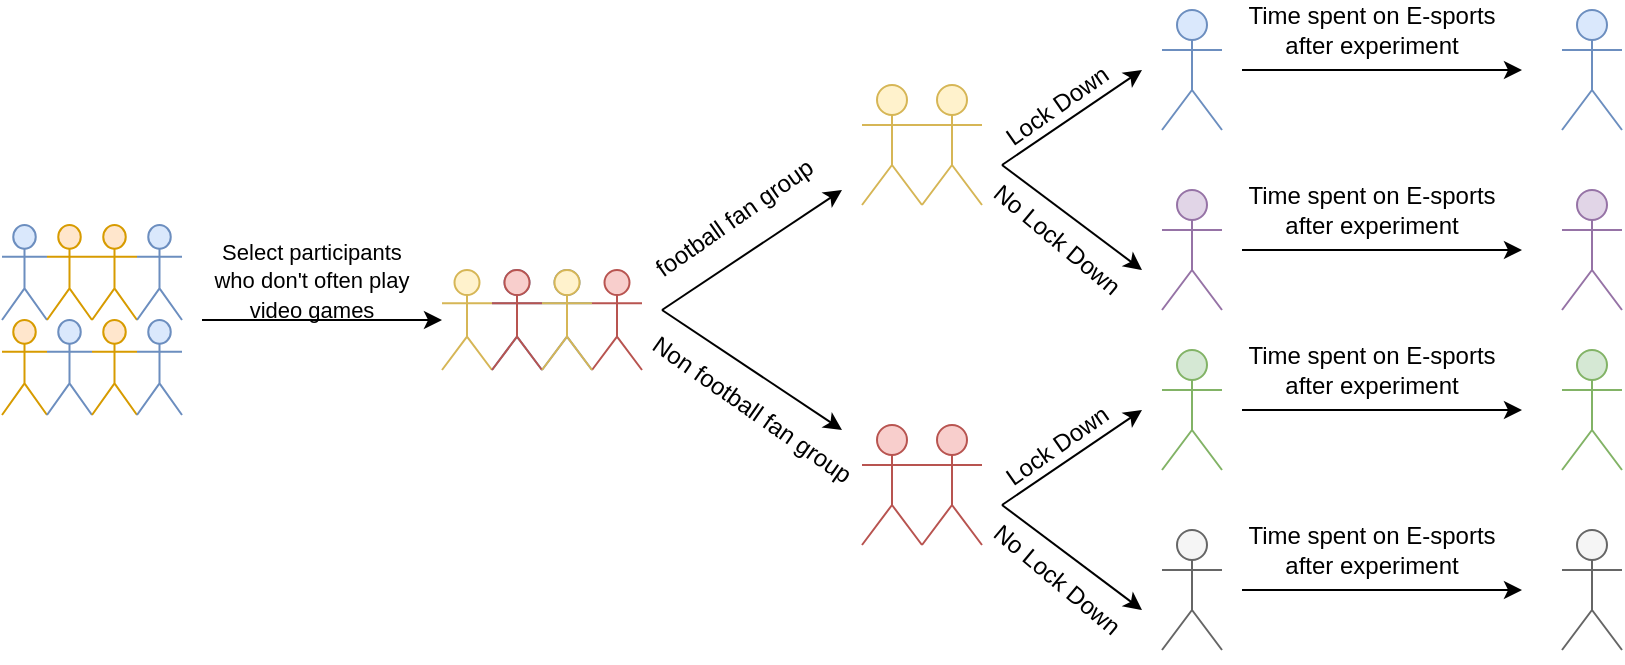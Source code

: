 <mxfile version="14.9.2" type="github">
  <diagram id="4t721WOiBh2txqYH8A7h" name="Page-1">
    <mxGraphModel dx="1564" dy="872" grid="1" gridSize="10" guides="1" tooltips="1" connect="1" arrows="1" fold="1" page="1" pageScale="1" pageWidth="850" pageHeight="1100" math="0" shadow="0">
      <root>
        <mxCell id="0" />
        <mxCell id="1" parent="0" />
        <mxCell id="pKxNtTWIirbUipDDc8tY-18" value="" style="shape=umlActor;verticalLabelPosition=bottom;verticalAlign=top;html=1;outlineConnect=0;fillColor=#fff2cc;strokeColor=#d6b656;" vertex="1" parent="1">
          <mxGeometry x="440" y="127.5" width="30" height="60" as="geometry" />
        </mxCell>
        <mxCell id="pKxNtTWIirbUipDDc8tY-19" value="" style="shape=umlActor;verticalLabelPosition=bottom;verticalAlign=top;html=1;outlineConnect=0;fillColor=#fff2cc;strokeColor=#d6b656;" vertex="1" parent="1">
          <mxGeometry x="470" y="127.5" width="30" height="60" as="geometry" />
        </mxCell>
        <mxCell id="pKxNtTWIirbUipDDc8tY-22" value="" style="shape=umlActor;verticalLabelPosition=bottom;verticalAlign=top;html=1;outlineConnect=0;fillColor=#dae8fc;strokeColor=#6c8ebf;" vertex="1" parent="1">
          <mxGeometry x="590" y="90" width="30" height="60" as="geometry" />
        </mxCell>
        <mxCell id="pKxNtTWIirbUipDDc8tY-23" value="" style="shape=umlActor;verticalLabelPosition=bottom;verticalAlign=top;html=1;outlineConnect=0;fillColor=#e1d5e7;strokeColor=#9673a6;" vertex="1" parent="1">
          <mxGeometry x="590" y="180" width="30" height="60" as="geometry" />
        </mxCell>
        <mxCell id="pKxNtTWIirbUipDDc8tY-30" value="" style="endArrow=classic;html=1;" edge="1" parent="1">
          <mxGeometry width="50" height="50" relative="1" as="geometry">
            <mxPoint x="510" y="167.5" as="sourcePoint" />
            <mxPoint x="580" y="120" as="targetPoint" />
          </mxGeometry>
        </mxCell>
        <mxCell id="pKxNtTWIirbUipDDc8tY-31" value="" style="endArrow=classic;html=1;" edge="1" parent="1">
          <mxGeometry width="50" height="50" relative="1" as="geometry">
            <mxPoint x="510" y="167.5" as="sourcePoint" />
            <mxPoint x="580" y="220" as="targetPoint" />
          </mxGeometry>
        </mxCell>
        <mxCell id="pKxNtTWIirbUipDDc8tY-42" value="" style="endArrow=classic;html=1;" edge="1" parent="1">
          <mxGeometry width="50" height="50" relative="1" as="geometry">
            <mxPoint x="110" y="245" as="sourcePoint" />
            <mxPoint x="230" y="245" as="targetPoint" />
          </mxGeometry>
        </mxCell>
        <mxCell id="pKxNtTWIirbUipDDc8tY-43" value="&lt;font style=&quot;font-size: 11px&quot;&gt;Select participants who don&#39;t often play video games&lt;/font&gt;" style="text;html=1;strokeColor=none;fillColor=none;align=center;verticalAlign=middle;whiteSpace=wrap;rounded=0;" vertex="1" parent="1">
          <mxGeometry x="110" y="215" width="110" height="20" as="geometry" />
        </mxCell>
        <mxCell id="pKxNtTWIirbUipDDc8tY-44" value="" style="group" vertex="1" connectable="0" parent="1">
          <mxGeometry x="10" y="197.5" width="90" height="95" as="geometry" />
        </mxCell>
        <mxCell id="pKxNtTWIirbUipDDc8tY-1" value="" style="shape=umlActor;verticalLabelPosition=bottom;verticalAlign=top;html=1;outlineConnect=0;fillColor=#dae8fc;strokeColor=#6c8ebf;" vertex="1" parent="pKxNtTWIirbUipDDc8tY-44">
          <mxGeometry width="22.5" height="47.5" as="geometry" />
        </mxCell>
        <mxCell id="pKxNtTWIirbUipDDc8tY-3" value="" style="shape=umlActor;verticalLabelPosition=bottom;verticalAlign=top;html=1;outlineConnect=0;fillColor=#ffe6cc;strokeColor=#d79b00;" vertex="1" parent="pKxNtTWIirbUipDDc8tY-44">
          <mxGeometry x="22.5" width="22.5" height="47.5" as="geometry" />
        </mxCell>
        <mxCell id="pKxNtTWIirbUipDDc8tY-4" value="" style="shape=umlActor;verticalLabelPosition=bottom;verticalAlign=top;html=1;outlineConnect=0;fillColor=#ffe6cc;strokeColor=#d79b00;" vertex="1" parent="pKxNtTWIirbUipDDc8tY-44">
          <mxGeometry x="45" width="22.5" height="47.5" as="geometry" />
        </mxCell>
        <mxCell id="pKxNtTWIirbUipDDc8tY-7" value="" style="shape=umlActor;verticalLabelPosition=bottom;verticalAlign=top;html=1;outlineConnect=0;fillColor=#ffe6cc;strokeColor=#d79b00;" vertex="1" parent="pKxNtTWIirbUipDDc8tY-44">
          <mxGeometry y="47.5" width="22.5" height="47.5" as="geometry" />
        </mxCell>
        <mxCell id="pKxNtTWIirbUipDDc8tY-8" value="" style="shape=umlActor;verticalLabelPosition=bottom;verticalAlign=top;html=1;outlineConnect=0;fillColor=#dae8fc;strokeColor=#6c8ebf;" vertex="1" parent="pKxNtTWIirbUipDDc8tY-44">
          <mxGeometry x="22.5" y="47.5" width="22.5" height="47.5" as="geometry" />
        </mxCell>
        <mxCell id="pKxNtTWIirbUipDDc8tY-9" value="" style="shape=umlActor;verticalLabelPosition=bottom;verticalAlign=top;html=1;outlineConnect=0;fillColor=#ffe6cc;strokeColor=#d79b00;" vertex="1" parent="pKxNtTWIirbUipDDc8tY-44">
          <mxGeometry x="45" y="47.5" width="22.5" height="47.5" as="geometry" />
        </mxCell>
        <mxCell id="pKxNtTWIirbUipDDc8tY-16" value="" style="shape=umlActor;verticalLabelPosition=bottom;verticalAlign=top;html=1;outlineConnect=0;fillColor=#dae8fc;strokeColor=#6c8ebf;" vertex="1" parent="pKxNtTWIirbUipDDc8tY-44">
          <mxGeometry x="67.5" width="22.5" height="47.5" as="geometry" />
        </mxCell>
        <mxCell id="pKxNtTWIirbUipDDc8tY-17" value="" style="shape=umlActor;verticalLabelPosition=bottom;verticalAlign=top;html=1;outlineConnect=0;fillColor=#dae8fc;strokeColor=#6c8ebf;" vertex="1" parent="pKxNtTWIirbUipDDc8tY-44">
          <mxGeometry x="67.5" y="47.5" width="22.5" height="47.5" as="geometry" />
        </mxCell>
        <mxCell id="pKxNtTWIirbUipDDc8tY-46" value="" style="group" vertex="1" connectable="0" parent="1">
          <mxGeometry x="230" y="220" width="100" height="50" as="geometry" />
        </mxCell>
        <mxCell id="pKxNtTWIirbUipDDc8tY-10" value="" style="shape=umlActor;verticalLabelPosition=bottom;verticalAlign=top;html=1;outlineConnect=0;fillColor=#fff2cc;strokeColor=#d6b656;" vertex="1" parent="pKxNtTWIirbUipDDc8tY-46">
          <mxGeometry width="25" height="50" as="geometry" />
        </mxCell>
        <mxCell id="pKxNtTWIirbUipDDc8tY-11" value="" style="shape=umlActor;verticalLabelPosition=bottom;verticalAlign=top;html=1;outlineConnect=0;fillColor=#dae8fc;strokeColor=#6c8ebf;" vertex="1" parent="pKxNtTWIirbUipDDc8tY-46">
          <mxGeometry x="25" width="25" height="50" as="geometry" />
        </mxCell>
        <mxCell id="pKxNtTWIirbUipDDc8tY-12" value="" style="shape=umlActor;verticalLabelPosition=bottom;verticalAlign=top;html=1;outlineConnect=0;fillColor=#dae8fc;strokeColor=#6c8ebf;" vertex="1" parent="pKxNtTWIirbUipDDc8tY-46">
          <mxGeometry x="50" width="25" height="50" as="geometry" />
        </mxCell>
        <mxCell id="pKxNtTWIirbUipDDc8tY-13" value="" style="shape=umlActor;verticalLabelPosition=bottom;verticalAlign=top;html=1;outlineConnect=0;fillColor=#f8cecc;strokeColor=#b85450;" vertex="1" parent="pKxNtTWIirbUipDDc8tY-46">
          <mxGeometry x="75" width="25" height="50" as="geometry" />
        </mxCell>
        <mxCell id="pKxNtTWIirbUipDDc8tY-94" value="" style="shape=umlActor;verticalLabelPosition=bottom;verticalAlign=top;html=1;outlineConnect=0;fillColor=#f8cecc;strokeColor=#b85450;" vertex="1" parent="pKxNtTWIirbUipDDc8tY-46">
          <mxGeometry x="25" width="25" height="50" as="geometry" />
        </mxCell>
        <mxCell id="pKxNtTWIirbUipDDc8tY-95" value="" style="shape=umlActor;verticalLabelPosition=bottom;verticalAlign=top;html=1;outlineConnect=0;fillColor=#fff2cc;strokeColor=#d6b656;" vertex="1" parent="pKxNtTWIirbUipDDc8tY-46">
          <mxGeometry x="50" width="25" height="50" as="geometry" />
        </mxCell>
        <mxCell id="pKxNtTWIirbUipDDc8tY-48" value="&amp;nbsp;football fan group" style="text;html=1;strokeColor=none;fillColor=none;align=center;verticalAlign=middle;whiteSpace=wrap;rounded=0;rotation=-35;" vertex="1" parent="1">
          <mxGeometry x="325" y="180" width="100" height="30" as="geometry" />
        </mxCell>
        <mxCell id="pKxNtTWIirbUipDDc8tY-47" value="" style="endArrow=classic;html=1;" edge="1" parent="1">
          <mxGeometry width="50" height="50" relative="1" as="geometry">
            <mxPoint x="340" y="240" as="sourcePoint" />
            <mxPoint x="430" y="180" as="targetPoint" />
          </mxGeometry>
        </mxCell>
        <mxCell id="pKxNtTWIirbUipDDc8tY-49" value="" style="endArrow=classic;html=1;" edge="1" parent="1">
          <mxGeometry width="50" height="50" relative="1" as="geometry">
            <mxPoint x="340" y="240" as="sourcePoint" />
            <mxPoint x="430" y="300" as="targetPoint" />
          </mxGeometry>
        </mxCell>
        <mxCell id="pKxNtTWIirbUipDDc8tY-50" value="Non football fan group" style="text;html=1;strokeColor=none;fillColor=none;align=center;verticalAlign=middle;whiteSpace=wrap;rounded=0;rotation=35;" vertex="1" parent="1">
          <mxGeometry x="320" y="275" width="130" height="30" as="geometry" />
        </mxCell>
        <mxCell id="pKxNtTWIirbUipDDc8tY-58" value="Lock Down" style="text;html=1;strokeColor=none;fillColor=none;align=center;verticalAlign=middle;whiteSpace=wrap;rounded=0;rotation=-35;" vertex="1" parent="1">
          <mxGeometry x="485" y="127.5" width="105" height="20" as="geometry" />
        </mxCell>
        <mxCell id="pKxNtTWIirbUipDDc8tY-59" value="No Lock Down" style="text;html=1;strokeColor=none;fillColor=none;align=center;verticalAlign=middle;whiteSpace=wrap;rounded=0;rotation=40;" vertex="1" parent="1">
          <mxGeometry x="485" y="195" width="105" height="20" as="geometry" />
        </mxCell>
        <mxCell id="pKxNtTWIirbUipDDc8tY-60" value="" style="shape=umlActor;verticalLabelPosition=bottom;verticalAlign=top;html=1;outlineConnect=0;fillColor=#f8cecc;strokeColor=#b85450;" vertex="1" parent="1">
          <mxGeometry x="440" y="297.5" width="30" height="60" as="geometry" />
        </mxCell>
        <mxCell id="pKxNtTWIirbUipDDc8tY-61" value="" style="shape=umlActor;verticalLabelPosition=bottom;verticalAlign=top;html=1;outlineConnect=0;fillColor=#f8cecc;strokeColor=#b85450;" vertex="1" parent="1">
          <mxGeometry x="470" y="297.5" width="30" height="60" as="geometry" />
        </mxCell>
        <mxCell id="pKxNtTWIirbUipDDc8tY-62" value="" style="shape=umlActor;verticalLabelPosition=bottom;verticalAlign=top;html=1;outlineConnect=0;fillColor=#d5e8d4;strokeColor=#82b366;" vertex="1" parent="1">
          <mxGeometry x="590" y="260" width="30" height="60" as="geometry" />
        </mxCell>
        <mxCell id="pKxNtTWIirbUipDDc8tY-63" value="" style="shape=umlActor;verticalLabelPosition=bottom;verticalAlign=top;html=1;outlineConnect=0;fillColor=#f5f5f5;strokeColor=#666666;fontColor=#333333;" vertex="1" parent="1">
          <mxGeometry x="590" y="350" width="30" height="60" as="geometry" />
        </mxCell>
        <mxCell id="pKxNtTWIirbUipDDc8tY-64" value="" style="endArrow=classic;html=1;" edge="1" parent="1">
          <mxGeometry width="50" height="50" relative="1" as="geometry">
            <mxPoint x="510" y="337.5" as="sourcePoint" />
            <mxPoint x="580" y="290.0" as="targetPoint" />
          </mxGeometry>
        </mxCell>
        <mxCell id="pKxNtTWIirbUipDDc8tY-65" value="" style="endArrow=classic;html=1;" edge="1" parent="1">
          <mxGeometry width="50" height="50" relative="1" as="geometry">
            <mxPoint x="510" y="337.5" as="sourcePoint" />
            <mxPoint x="580" y="390" as="targetPoint" />
          </mxGeometry>
        </mxCell>
        <mxCell id="pKxNtTWIirbUipDDc8tY-66" value="Lock Down" style="text;html=1;strokeColor=none;fillColor=none;align=center;verticalAlign=middle;whiteSpace=wrap;rounded=0;rotation=-35;" vertex="1" parent="1">
          <mxGeometry x="485" y="297.5" width="105" height="20" as="geometry" />
        </mxCell>
        <mxCell id="pKxNtTWIirbUipDDc8tY-67" value="No Lock Down" style="text;html=1;strokeColor=none;fillColor=none;align=center;verticalAlign=middle;whiteSpace=wrap;rounded=0;rotation=40;" vertex="1" parent="1">
          <mxGeometry x="485" y="365" width="105" height="20" as="geometry" />
        </mxCell>
        <mxCell id="pKxNtTWIirbUipDDc8tY-68" value="" style="endArrow=classic;html=1;" edge="1" parent="1">
          <mxGeometry width="50" height="50" relative="1" as="geometry">
            <mxPoint x="630" y="120" as="sourcePoint" />
            <mxPoint x="770" y="120" as="targetPoint" />
          </mxGeometry>
        </mxCell>
        <mxCell id="pKxNtTWIirbUipDDc8tY-73" value="" style="shape=umlActor;verticalLabelPosition=bottom;verticalAlign=top;html=1;outlineConnect=0;fillColor=#dae8fc;strokeColor=#6c8ebf;" vertex="1" parent="1">
          <mxGeometry x="790" y="90" width="30" height="60" as="geometry" />
        </mxCell>
        <mxCell id="pKxNtTWIirbUipDDc8tY-74" value="&lt;span style=&quot;text-align: left&quot;&gt;Time spent on E-sports after experiment&lt;/span&gt;" style="text;html=1;strokeColor=none;fillColor=none;align=center;verticalAlign=middle;whiteSpace=wrap;rounded=0;" vertex="1" parent="1">
          <mxGeometry x="630" y="90" width="130" height="20" as="geometry" />
        </mxCell>
        <mxCell id="pKxNtTWIirbUipDDc8tY-85" value="" style="endArrow=classic;html=1;" edge="1" parent="1">
          <mxGeometry width="50" height="50" relative="1" as="geometry">
            <mxPoint x="630" y="210.0" as="sourcePoint" />
            <mxPoint x="770" y="210.0" as="targetPoint" />
          </mxGeometry>
        </mxCell>
        <mxCell id="pKxNtTWIirbUipDDc8tY-86" value="" style="shape=umlActor;verticalLabelPosition=bottom;verticalAlign=top;html=1;outlineConnect=0;fillColor=#e1d5e7;strokeColor=#9673a6;" vertex="1" parent="1">
          <mxGeometry x="790" y="180" width="30" height="60" as="geometry" />
        </mxCell>
        <mxCell id="pKxNtTWIirbUipDDc8tY-87" value="&lt;span style=&quot;text-align: left&quot;&gt;Time spent on E-sports after experiment&lt;/span&gt;" style="text;html=1;strokeColor=none;fillColor=none;align=center;verticalAlign=middle;whiteSpace=wrap;rounded=0;" vertex="1" parent="1">
          <mxGeometry x="630" y="180" width="130" height="20" as="geometry" />
        </mxCell>
        <mxCell id="pKxNtTWIirbUipDDc8tY-88" value="" style="endArrow=classic;html=1;" edge="1" parent="1">
          <mxGeometry width="50" height="50" relative="1" as="geometry">
            <mxPoint x="630" y="290.0" as="sourcePoint" />
            <mxPoint x="770" y="290.0" as="targetPoint" />
          </mxGeometry>
        </mxCell>
        <mxCell id="pKxNtTWIirbUipDDc8tY-89" value="" style="shape=umlActor;verticalLabelPosition=bottom;verticalAlign=top;html=1;outlineConnect=0;fillColor=#d5e8d4;strokeColor=#82b366;" vertex="1" parent="1">
          <mxGeometry x="790" y="260" width="30" height="60" as="geometry" />
        </mxCell>
        <mxCell id="pKxNtTWIirbUipDDc8tY-90" value="&lt;span style=&quot;text-align: left&quot;&gt;Time spent on E-sports after experiment&lt;/span&gt;" style="text;html=1;strokeColor=none;fillColor=none;align=center;verticalAlign=middle;whiteSpace=wrap;rounded=0;" vertex="1" parent="1">
          <mxGeometry x="630" y="260" width="130" height="20" as="geometry" />
        </mxCell>
        <mxCell id="pKxNtTWIirbUipDDc8tY-91" value="" style="endArrow=classic;html=1;" edge="1" parent="1">
          <mxGeometry width="50" height="50" relative="1" as="geometry">
            <mxPoint x="630" y="380.0" as="sourcePoint" />
            <mxPoint x="770" y="380.0" as="targetPoint" />
          </mxGeometry>
        </mxCell>
        <mxCell id="pKxNtTWIirbUipDDc8tY-92" value="" style="shape=umlActor;verticalLabelPosition=bottom;verticalAlign=top;html=1;outlineConnect=0;fillColor=#f5f5f5;strokeColor=#666666;fontColor=#333333;" vertex="1" parent="1">
          <mxGeometry x="790" y="350" width="30" height="60" as="geometry" />
        </mxCell>
        <mxCell id="pKxNtTWIirbUipDDc8tY-93" value="&lt;span style=&quot;text-align: left&quot;&gt;Time spent on E-sports after experiment&lt;/span&gt;" style="text;html=1;strokeColor=none;fillColor=none;align=center;verticalAlign=middle;whiteSpace=wrap;rounded=0;" vertex="1" parent="1">
          <mxGeometry x="630" y="350" width="130" height="20" as="geometry" />
        </mxCell>
      </root>
    </mxGraphModel>
  </diagram>
</mxfile>
